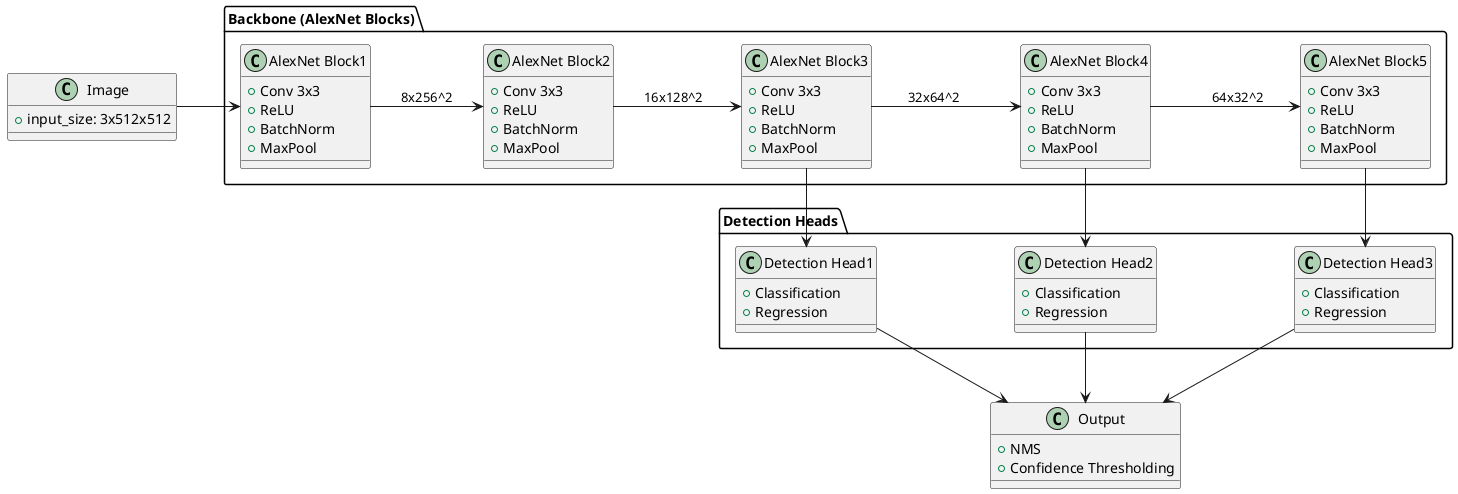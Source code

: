 @startuml
left to right direction

class "Image" {
    + input_size: 3x512x512
}
package "Backbone (AlexNet Blocks)" {
    class "AlexNet Block1" {
        + {field} Conv 3x3 
        + ReLU
        + BatchNorm
        + MaxPool
    }

    class "AlexNet Block2" {
        + {field} Conv 3x3 
        + ReLU
        + BatchNorm
        + MaxPool
    }

    class "AlexNet Block3" {
        + {field} Conv 3x3 
        + ReLU
        + BatchNorm
        + MaxPool
    }

    class "AlexNet Block4" {
        + {field} Conv 3x3 
        + ReLU
        + BatchNorm
        + MaxPool
    }

    class "AlexNet Block5" {
        + {field} Conv 3x3 
        + ReLU
        + BatchNorm
        + MaxPool
    }
}

package "Detection Heads" {
    class "Detection Head1" {
        + Classification
        + Regression
    }

    class "Detection Head2" {
        + Classification
        + Regression
    }

    class "Detection Head3" {
        + Classification
        + Regression
    }
}

class "Output" {
    + NMS
    + Confidence Thresholding
}

"Image" --> "AlexNet Block1"


' "AlexNet Block1" -right[hidden]-> D1
' "AlexNet Block2" -right[hidden]-> D2


"AlexNet Block1" --> "AlexNet Block2": 8x256^2
"AlexNet Block2" --> "AlexNet Block3": 16x128^2
"AlexNet Block3" --> "AlexNet Block4": 32x64^2
"AlexNet Block4" --> "AlexNet Block5": 64x32^2

"AlexNet Block3" -left-> "Detection Head1" 
"AlexNet Block4" -left-> "Detection Head2" 
"AlexNet Block5" -left-> "Detection Head3" 

"Detection Head1" -[hidden]-> "Detection Head2"
"Detection Head2" -[hidden]-> "Detection Head3"

"Detection Head1" -down-> "Output"
"Detection Head2" -down-> "Output"
"Detection Head3" -up-> "Output"

'  "Backbone (AlexNet Blocks)" -[hidden]-> "Detection Heads"

@enduml
